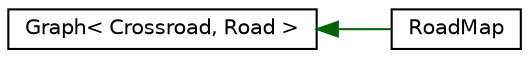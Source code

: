 digraph "Graphical Class Hierarchy"
{
  edge [fontname="Helvetica",fontsize="10",labelfontname="Helvetica",labelfontsize="10"];
  node [fontname="Helvetica",fontsize="10",shape=record];
  rankdir="LR";
  Node1 [label="Graph\< Crossroad, Road \>",height=0.2,width=0.4,color="black", fillcolor="white", style="filled",URL="$class_graph.html"];
  Node1 -> Node2 [dir="back",color="darkgreen",fontsize="10",style="solid",fontname="Helvetica"];
  Node2 [label="RoadMap",height=0.2,width=0.4,color="black", fillcolor="white", style="filled",URL="$class_road_map.html"];
}
